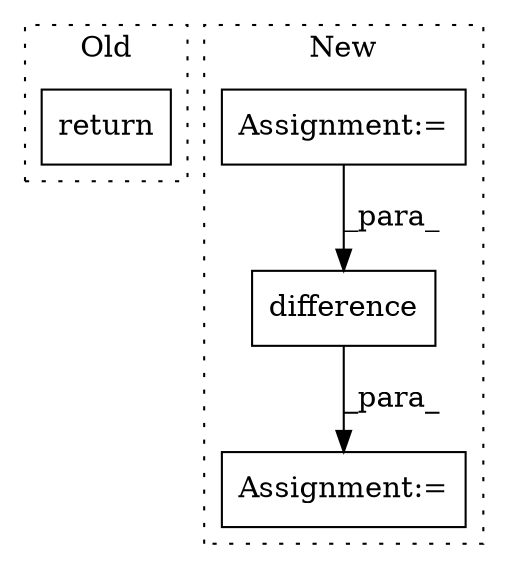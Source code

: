 digraph G {
subgraph cluster0 {
1 [label="return" a="41" s="2379" l="7" shape="box"];
label = "Old";
style="dotted";
}
subgraph cluster1 {
2 [label="difference" a="32" s="2311,2346" l="11,1" shape="box"];
3 [label="Assignment:=" a="7" s="2432" l="1" shape="box"];
4 [label="Assignment:=" a="7" s="2152" l="6" shape="box"];
label = "New";
style="dotted";
}
2 -> 3 [label="_para_"];
4 -> 2 [label="_para_"];
}